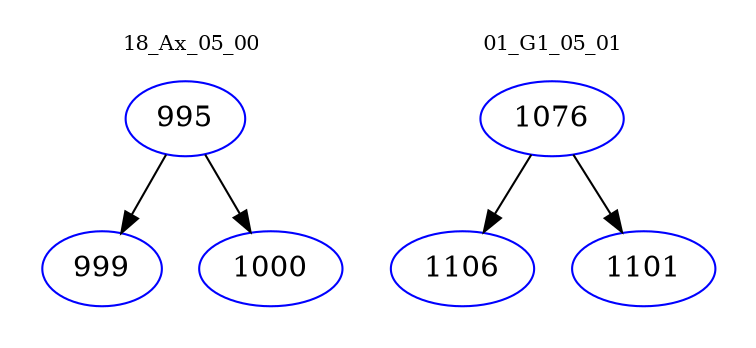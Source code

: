 digraph{
subgraph cluster_0 {
color = white
label = "18_Ax_05_00";
fontsize=10;
T0_995 [label="995", color="blue"]
T0_995 -> T0_999 [color="black"]
T0_999 [label="999", color="blue"]
T0_995 -> T0_1000 [color="black"]
T0_1000 [label="1000", color="blue"]
}
subgraph cluster_1 {
color = white
label = "01_G1_05_01";
fontsize=10;
T1_1076 [label="1076", color="blue"]
T1_1076 -> T1_1106 [color="black"]
T1_1106 [label="1106", color="blue"]
T1_1076 -> T1_1101 [color="black"]
T1_1101 [label="1101", color="blue"]
}
}
